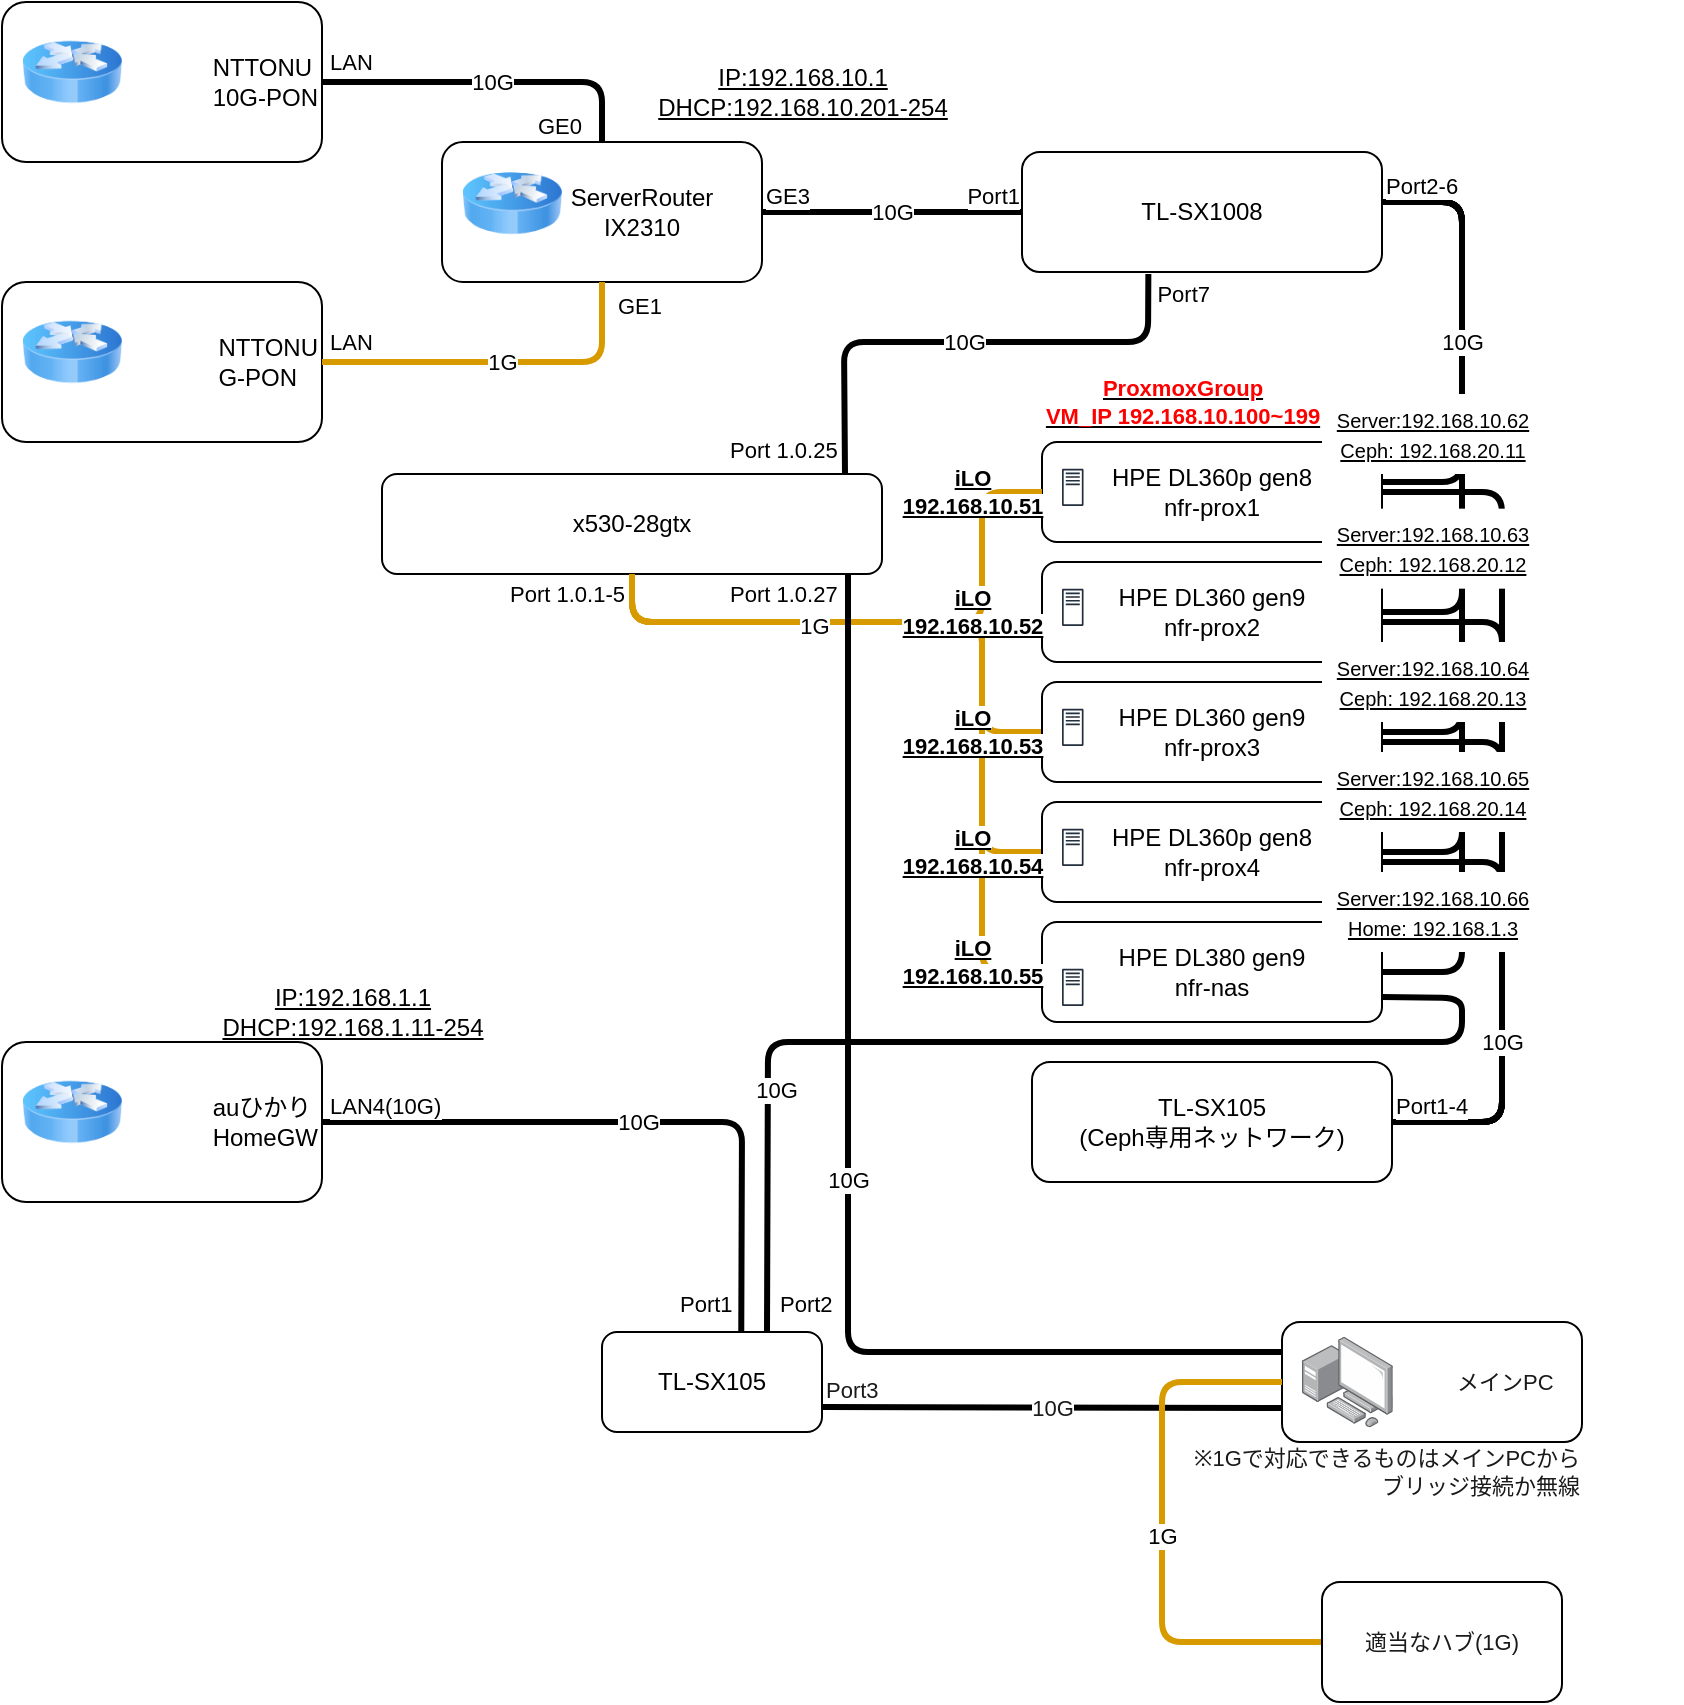 <mxfile version="18.0.2" type="github">
  <diagram id="IVtER8iOa4Ks5zT8WiCw" name="HomeNetwork">
    <mxGraphModel dx="493" dy="518" grid="1" gridSize="10" guides="1" tooltips="1" connect="1" arrows="1" fold="1" page="1" pageScale="1" pageWidth="827" pageHeight="1169" math="0" shadow="0">
      <root>
        <mxCell id="0" />
        <mxCell id="1" parent="0" />
        <mxCell id="cud8JSi5Q64nd5TMTgj2-10" value="" style="endArrow=none;html=1;rounded=1;strokeWidth=3;endFill=0;entryX=1;entryY=0.5;entryDx=0;entryDy=0;exitX=1;exitY=0.5;exitDx=0;exitDy=0;" parent="1" source="F0cyMqDmB0AHEjMqEv3i-40" target="cud8JSi5Q64nd5TMTgj2-1" edge="1">
          <mxGeometry relative="1" as="geometry">
            <mxPoint x="730" y="340" as="sourcePoint" />
            <mxPoint x="735" y="590" as="targetPoint" />
            <Array as="points">
              <mxPoint x="780" y="265" />
              <mxPoint x="780" y="580" />
            </Array>
          </mxGeometry>
        </mxCell>
        <mxCell id="cud8JSi5Q64nd5TMTgj2-9" value="" style="endArrow=none;html=1;rounded=1;strokeWidth=3;endFill=0;entryX=1;entryY=0.5;entryDx=0;entryDy=0;" parent="1" target="cud8JSi5Q64nd5TMTgj2-1" edge="1">
          <mxGeometry relative="1" as="geometry">
            <mxPoint x="720" y="330" as="sourcePoint" />
            <mxPoint x="740" y="590" as="targetPoint" />
            <Array as="points">
              <mxPoint x="780" y="330" />
              <mxPoint x="780" y="580" />
            </Array>
          </mxGeometry>
        </mxCell>
        <mxCell id="cud8JSi5Q64nd5TMTgj2-8" value="" style="endArrow=none;html=1;rounded=1;strokeWidth=3;endFill=0;" parent="1" edge="1">
          <mxGeometry relative="1" as="geometry">
            <mxPoint x="720" y="390" as="sourcePoint" />
            <mxPoint x="730" y="580" as="targetPoint" />
            <Array as="points">
              <mxPoint x="780" y="390" />
              <mxPoint x="780" y="580" />
            </Array>
          </mxGeometry>
        </mxCell>
        <mxCell id="cud8JSi5Q64nd5TMTgj2-7" value="" style="endArrow=none;html=1;rounded=1;strokeWidth=3;endFill=0;" parent="1" edge="1">
          <mxGeometry relative="1" as="geometry">
            <mxPoint x="720" y="450" as="sourcePoint" />
            <mxPoint x="730" y="580" as="targetPoint" />
            <Array as="points">
              <mxPoint x="780" y="450" />
              <mxPoint x="780" y="580" />
            </Array>
          </mxGeometry>
        </mxCell>
        <mxCell id="F0cyMqDmB0AHEjMqEv3i-119" value="" style="endArrow=none;html=1;rounded=1;strokeWidth=3;exitX=0.5;exitY=1;exitDx=0;exitDy=0;endFill=0;fillColor=#ffe6cc;strokeColor=#d79b00;entryX=0;entryY=0.5;entryDx=0;entryDy=0;" parent="1" source="F0cyMqDmB0AHEjMqEv3i-83" target="F0cyMqDmB0AHEjMqEv3i-52" edge="1">
          <mxGeometry relative="1" as="geometry">
            <mxPoint x="385" y="320" as="sourcePoint" />
            <mxPoint x="560.0" y="455" as="targetPoint" />
            <Array as="points">
              <mxPoint x="345" y="330" />
              <mxPoint x="520" y="330" />
              <mxPoint x="520" y="505" />
            </Array>
          </mxGeometry>
        </mxCell>
        <mxCell id="F0cyMqDmB0AHEjMqEv3i-118" value="" style="endArrow=none;html=1;rounded=1;strokeWidth=3;exitX=0.5;exitY=1;exitDx=0;exitDy=0;endFill=0;fillColor=#ffe6cc;strokeColor=#d79b00;entryX=0;entryY=0.5;entryDx=0;entryDy=0;" parent="1" source="F0cyMqDmB0AHEjMqEv3i-83" target="F0cyMqDmB0AHEjMqEv3i-49" edge="1">
          <mxGeometry relative="1" as="geometry">
            <mxPoint x="385" y="320" as="sourcePoint" />
            <mxPoint x="560.0" y="395" as="targetPoint" />
            <Array as="points">
              <mxPoint x="345" y="330" />
              <mxPoint x="520" y="330" />
              <mxPoint x="520" y="445" />
            </Array>
          </mxGeometry>
        </mxCell>
        <mxCell id="F0cyMqDmB0AHEjMqEv3i-113" value="" style="endArrow=none;html=1;rounded=1;strokeWidth=3;exitX=0.5;exitY=1;exitDx=0;exitDy=0;endFill=0;fillColor=#ffe6cc;strokeColor=#d79b00;entryX=0;entryY=0.5;entryDx=0;entryDy=0;" parent="1" source="F0cyMqDmB0AHEjMqEv3i-83" target="F0cyMqDmB0AHEjMqEv3i-46" edge="1">
          <mxGeometry relative="1" as="geometry">
            <mxPoint x="336" y="390" as="sourcePoint" />
            <mxPoint x="511.0" y="410" as="targetPoint" />
            <Array as="points">
              <mxPoint x="345" y="330" />
              <mxPoint x="520" y="330" />
              <mxPoint x="520" y="385" />
            </Array>
          </mxGeometry>
        </mxCell>
        <mxCell id="F0cyMqDmB0AHEjMqEv3i-4" value="" style="group" parent="1" vertex="1" connectable="0">
          <mxGeometry x="30" y="20" width="160" height="80" as="geometry" />
        </mxCell>
        <mxCell id="F0cyMqDmB0AHEjMqEv3i-3" value="&lt;div style=&quot;text-align: justify;&quot;&gt;&lt;span style=&quot;background-color: initial;&quot;&gt;NTTONU&lt;/span&gt;&lt;/div&gt;&lt;div style=&quot;text-align: justify;&quot;&gt;&lt;span style=&quot;background-color: initial;&quot;&gt;10G-PON&lt;/span&gt;&lt;/div&gt;" style="rounded=1;whiteSpace=wrap;html=1;align=right;" parent="F0cyMqDmB0AHEjMqEv3i-4" vertex="1">
          <mxGeometry width="160" height="80" as="geometry" />
        </mxCell>
        <mxCell id="F0cyMqDmB0AHEjMqEv3i-2" value="" style="image;html=1;image=img/lib/clip_art/networking/Router_Icon_128x128.png" parent="F0cyMqDmB0AHEjMqEv3i-4" vertex="1">
          <mxGeometry x="10" y="10" width="50" height="50" as="geometry" />
        </mxCell>
        <mxCell id="F0cyMqDmB0AHEjMqEv3i-5" value="" style="group" parent="1" vertex="1" connectable="0">
          <mxGeometry x="30" y="160" width="160" height="80" as="geometry" />
        </mxCell>
        <mxCell id="F0cyMqDmB0AHEjMqEv3i-6" value="&lt;div style=&quot;text-align: justify;&quot;&gt;&lt;span style=&quot;background-color: initial;&quot;&gt;NTTONU&lt;/span&gt;&lt;/div&gt;&lt;div style=&quot;text-align: justify;&quot;&gt;&lt;span style=&quot;background-color: initial;&quot;&gt;G-PON&lt;/span&gt;&lt;/div&gt;" style="rounded=1;whiteSpace=wrap;html=1;align=right;" parent="F0cyMqDmB0AHEjMqEv3i-5" vertex="1">
          <mxGeometry width="160" height="80" as="geometry" />
        </mxCell>
        <mxCell id="F0cyMqDmB0AHEjMqEv3i-7" value="" style="image;html=1;image=img/lib/clip_art/networking/Router_Icon_128x128.png" parent="F0cyMqDmB0AHEjMqEv3i-5" vertex="1">
          <mxGeometry x="10" y="10" width="50" height="50" as="geometry" />
        </mxCell>
        <mxCell id="F0cyMqDmB0AHEjMqEv3i-8" value="" style="group" parent="1" vertex="1" connectable="0">
          <mxGeometry x="250" y="90" width="160" height="70" as="geometry" />
        </mxCell>
        <mxCell id="F0cyMqDmB0AHEjMqEv3i-9" value="&lt;blockquote style=&quot;margin: 0 0 0 40px; border: none; padding: 0px;&quot;&gt;&lt;div style=&quot;&quot;&gt;&lt;span style=&quot;background-color: initial;&quot;&gt;ServerRouter&lt;/span&gt;&lt;/div&gt;&lt;div style=&quot;&quot;&gt;&lt;span style=&quot;background-color: initial;&quot;&gt;IX2310&lt;/span&gt;&lt;/div&gt;&lt;/blockquote&gt;" style="rounded=1;whiteSpace=wrap;html=1;align=center;" parent="F0cyMqDmB0AHEjMqEv3i-8" vertex="1">
          <mxGeometry width="160" height="70" as="geometry" />
        </mxCell>
        <mxCell id="F0cyMqDmB0AHEjMqEv3i-10" value="" style="image;html=1;image=img/lib/clip_art/networking/Router_Icon_128x128.png" parent="F0cyMqDmB0AHEjMqEv3i-8" vertex="1">
          <mxGeometry x="10" y="8.75" width="50" height="43.75" as="geometry" />
        </mxCell>
        <mxCell id="F0cyMqDmB0AHEjMqEv3i-18" value="" style="endArrow=none;html=1;rounded=1;strokeWidth=3;exitX=1;exitY=0.5;exitDx=0;exitDy=0;entryX=0.5;entryY=0;entryDx=0;entryDy=0;endFill=0;" parent="1" source="F0cyMqDmB0AHEjMqEv3i-3" target="F0cyMqDmB0AHEjMqEv3i-9" edge="1">
          <mxGeometry relative="1" as="geometry">
            <mxPoint x="200" y="60" as="sourcePoint" />
            <mxPoint x="360" y="60" as="targetPoint" />
            <Array as="points">
              <mxPoint x="330" y="60" />
            </Array>
          </mxGeometry>
        </mxCell>
        <mxCell id="F0cyMqDmB0AHEjMqEv3i-19" value="10G" style="edgeLabel;resizable=0;html=1;align=center;verticalAlign=middle;" parent="F0cyMqDmB0AHEjMqEv3i-18" connectable="0" vertex="1">
          <mxGeometry relative="1" as="geometry" />
        </mxCell>
        <mxCell id="F0cyMqDmB0AHEjMqEv3i-20" value="LAN" style="edgeLabel;resizable=0;html=1;align=left;verticalAlign=bottom;spacing=4;" parent="F0cyMqDmB0AHEjMqEv3i-18" connectable="0" vertex="1">
          <mxGeometry x="-1" relative="1" as="geometry" />
        </mxCell>
        <mxCell id="F0cyMqDmB0AHEjMqEv3i-21" value="GE0" style="edgeLabel;resizable=0;html=1;align=right;verticalAlign=bottom;" parent="F0cyMqDmB0AHEjMqEv3i-18" connectable="0" vertex="1">
          <mxGeometry x="1" relative="1" as="geometry">
            <mxPoint x="-10" as="offset" />
          </mxGeometry>
        </mxCell>
        <mxCell id="F0cyMqDmB0AHEjMqEv3i-22" value="" style="endArrow=none;html=1;rounded=1;strokeWidth=3;exitX=1;exitY=0.5;exitDx=0;exitDy=0;entryX=0.5;entryY=1;entryDx=0;entryDy=0;endFill=0;fillColor=#ffe6cc;strokeColor=#d79b00;" parent="1" target="F0cyMqDmB0AHEjMqEv3i-9" edge="1">
          <mxGeometry relative="1" as="geometry">
            <mxPoint x="190.0" y="200" as="sourcePoint" />
            <mxPoint x="330" y="230" as="targetPoint" />
            <Array as="points">
              <mxPoint x="330" y="200" />
            </Array>
          </mxGeometry>
        </mxCell>
        <mxCell id="F0cyMqDmB0AHEjMqEv3i-23" value="1G" style="edgeLabel;resizable=0;html=1;align=center;verticalAlign=middle;" parent="F0cyMqDmB0AHEjMqEv3i-22" connectable="0" vertex="1">
          <mxGeometry relative="1" as="geometry" />
        </mxCell>
        <mxCell id="F0cyMqDmB0AHEjMqEv3i-24" value="LAN" style="edgeLabel;resizable=0;html=1;align=left;verticalAlign=bottom;spacing=4;" parent="F0cyMqDmB0AHEjMqEv3i-22" connectable="0" vertex="1">
          <mxGeometry x="-1" relative="1" as="geometry" />
        </mxCell>
        <mxCell id="F0cyMqDmB0AHEjMqEv3i-25" value="GE1" style="edgeLabel;resizable=0;html=1;align=right;verticalAlign=bottom;" parent="F0cyMqDmB0AHEjMqEv3i-22" connectable="0" vertex="1">
          <mxGeometry x="1" relative="1" as="geometry">
            <mxPoint x="30" y="20" as="offset" />
          </mxGeometry>
        </mxCell>
        <mxCell id="F0cyMqDmB0AHEjMqEv3i-26" value="GE1" style="edgeLabel;resizable=0;html=1;align=right;verticalAlign=bottom;" parent="F0cyMqDmB0AHEjMqEv3i-22" connectable="0" vertex="1">
          <mxGeometry x="1" relative="1" as="geometry">
            <mxPoint x="30" y="20" as="offset" />
          </mxGeometry>
        </mxCell>
        <mxCell id="F0cyMqDmB0AHEjMqEv3i-27" value="" style="group" parent="1" vertex="1" connectable="0">
          <mxGeometry x="30" y="540" width="160" height="80" as="geometry" />
        </mxCell>
        <mxCell id="Cqdr3iPlKtyxnXz1tikr-1" value="" style="group" vertex="1" connectable="0" parent="F0cyMqDmB0AHEjMqEv3i-27">
          <mxGeometry width="160" height="80" as="geometry" />
        </mxCell>
        <mxCell id="F0cyMqDmB0AHEjMqEv3i-28" value="&lt;blockquote style=&quot;margin: 0 0 0 40px; border: none; padding: 0px;&quot;&gt;&lt;blockquote style=&quot;margin: 0 0 0 40px; border: none; padding: 0px;&quot;&gt;&lt;div style=&quot;text-align: justify;&quot;&gt;&lt;span style=&quot;background-color: initial;&quot;&gt;auひかり&lt;/span&gt;&lt;/div&gt;&lt;/blockquote&gt;&lt;blockquote style=&quot;margin: 0 0 0 40px; border: none; padding: 0px;&quot;&gt;&lt;div style=&quot;text-align: justify;&quot;&gt;&lt;span style=&quot;background-color: initial;&quot;&gt;HomeGW&lt;/span&gt;&lt;/div&gt;&lt;/blockquote&gt;&lt;/blockquote&gt;" style="rounded=1;whiteSpace=wrap;html=1;align=right;" parent="Cqdr3iPlKtyxnXz1tikr-1" vertex="1">
          <mxGeometry width="160" height="80" as="geometry" />
        </mxCell>
        <mxCell id="F0cyMqDmB0AHEjMqEv3i-29" value="" style="image;html=1;image=img/lib/clip_art/networking/Router_Icon_128x128.png" parent="Cqdr3iPlKtyxnXz1tikr-1" vertex="1">
          <mxGeometry x="10" y="10" width="50" height="50" as="geometry" />
        </mxCell>
        <mxCell id="F0cyMqDmB0AHEjMqEv3i-34" value="TL-SX1008" style="rounded=1;whiteSpace=wrap;html=1;" parent="1" vertex="1">
          <mxGeometry x="540" y="95" width="180" height="60" as="geometry" />
        </mxCell>
        <mxCell id="F0cyMqDmB0AHEjMqEv3i-35" value="" style="endArrow=none;html=1;rounded=1;strokeWidth=3;exitX=1;exitY=0.5;exitDx=0;exitDy=0;entryX=0;entryY=0.5;entryDx=0;entryDy=0;endFill=0;" parent="1" source="F0cyMqDmB0AHEjMqEv3i-9" target="F0cyMqDmB0AHEjMqEv3i-34" edge="1">
          <mxGeometry relative="1" as="geometry">
            <mxPoint x="344" y="185" as="sourcePoint" />
            <mxPoint x="484" y="215" as="targetPoint" />
            <Array as="points" />
          </mxGeometry>
        </mxCell>
        <mxCell id="F0cyMqDmB0AHEjMqEv3i-36" value="10G" style="edgeLabel;resizable=0;html=1;align=center;verticalAlign=middle;" parent="F0cyMqDmB0AHEjMqEv3i-35" connectable="0" vertex="1">
          <mxGeometry relative="1" as="geometry" />
        </mxCell>
        <mxCell id="F0cyMqDmB0AHEjMqEv3i-37" value="GE3" style="edgeLabel;resizable=0;html=1;align=left;verticalAlign=bottom;" parent="F0cyMqDmB0AHEjMqEv3i-35" connectable="0" vertex="1">
          <mxGeometry x="-1" relative="1" as="geometry" />
        </mxCell>
        <mxCell id="F0cyMqDmB0AHEjMqEv3i-38" value="Port1" style="edgeLabel;resizable=0;html=1;align=right;verticalAlign=bottom;" parent="F0cyMqDmB0AHEjMqEv3i-35" connectable="0" vertex="1">
          <mxGeometry x="1" relative="1" as="geometry">
            <mxPoint x="-1" as="offset" />
          </mxGeometry>
        </mxCell>
        <mxCell id="F0cyMqDmB0AHEjMqEv3i-41" value="" style="group" parent="1" vertex="1" connectable="0">
          <mxGeometry x="550" y="240" width="170" height="50" as="geometry" />
        </mxCell>
        <mxCell id="F0cyMqDmB0AHEjMqEv3i-40" value="HPE DL360p gen8&lt;br&gt;nfr-prox1" style="rounded=1;whiteSpace=wrap;html=1;" parent="F0cyMqDmB0AHEjMqEv3i-41" vertex="1">
          <mxGeometry width="170" height="50" as="geometry" />
        </mxCell>
        <mxCell id="F0cyMqDmB0AHEjMqEv3i-39" value="" style="sketch=0;outlineConnect=0;fontColor=#232F3E;gradientColor=none;fillColor=#232F3D;strokeColor=none;dashed=0;verticalLabelPosition=bottom;verticalAlign=top;align=center;html=1;fontSize=12;fontStyle=0;aspect=fixed;pointerEvents=1;shape=mxgraph.aws4.traditional_server;" parent="F0cyMqDmB0AHEjMqEv3i-41" vertex="1">
          <mxGeometry x="10" y="13.333" width="10.767" height="18.667" as="geometry" />
        </mxCell>
        <mxCell id="F0cyMqDmB0AHEjMqEv3i-42" value="" style="group" parent="1" vertex="1" connectable="0">
          <mxGeometry x="550" y="300" width="250" height="50" as="geometry" />
        </mxCell>
        <mxCell id="F0cyMqDmB0AHEjMqEv3i-43" value="HPE DL360 gen9&lt;br&gt;nfr-prox2" style="rounded=1;whiteSpace=wrap;html=1;" parent="F0cyMqDmB0AHEjMqEv3i-42" vertex="1">
          <mxGeometry width="170" height="50" as="geometry" />
        </mxCell>
        <mxCell id="F0cyMqDmB0AHEjMqEv3i-44" value="" style="sketch=0;outlineConnect=0;fontColor=#232F3E;gradientColor=none;fillColor=#232F3D;strokeColor=none;dashed=0;verticalLabelPosition=bottom;verticalAlign=top;align=center;html=1;fontSize=12;fontStyle=0;aspect=fixed;pointerEvents=1;shape=mxgraph.aws4.traditional_server;" parent="F0cyMqDmB0AHEjMqEv3i-42" vertex="1">
          <mxGeometry x="10" y="13.333" width="10.767" height="18.667" as="geometry" />
        </mxCell>
        <mxCell id="F0cyMqDmB0AHEjMqEv3i-45" value="" style="group" parent="1" vertex="1" connectable="0">
          <mxGeometry x="550" y="360" width="170" height="50" as="geometry" />
        </mxCell>
        <mxCell id="F0cyMqDmB0AHEjMqEv3i-46" value="HPE DL360 gen9&lt;br&gt;nfr-prox3" style="rounded=1;whiteSpace=wrap;html=1;" parent="F0cyMqDmB0AHEjMqEv3i-45" vertex="1">
          <mxGeometry width="170" height="50" as="geometry" />
        </mxCell>
        <mxCell id="F0cyMqDmB0AHEjMqEv3i-47" value="" style="sketch=0;outlineConnect=0;fontColor=#232F3E;gradientColor=none;fillColor=#232F3D;strokeColor=none;dashed=0;verticalLabelPosition=bottom;verticalAlign=top;align=center;html=1;fontSize=12;fontStyle=0;aspect=fixed;pointerEvents=1;shape=mxgraph.aws4.traditional_server;" parent="F0cyMqDmB0AHEjMqEv3i-45" vertex="1">
          <mxGeometry x="10" y="13.333" width="10.767" height="18.667" as="geometry" />
        </mxCell>
        <mxCell id="F0cyMqDmB0AHEjMqEv3i-48" value="" style="group" parent="1" vertex="1" connectable="0">
          <mxGeometry x="550" y="420" width="170" height="50" as="geometry" />
        </mxCell>
        <mxCell id="F0cyMqDmB0AHEjMqEv3i-49" value="HPE DL360p gen8&lt;br&gt;nfr-prox4" style="rounded=1;whiteSpace=wrap;html=1;" parent="F0cyMqDmB0AHEjMqEv3i-48" vertex="1">
          <mxGeometry width="170" height="50" as="geometry" />
        </mxCell>
        <mxCell id="F0cyMqDmB0AHEjMqEv3i-50" value="" style="sketch=0;outlineConnect=0;fontColor=#232F3E;gradientColor=none;fillColor=#232F3D;strokeColor=none;dashed=0;verticalLabelPosition=bottom;verticalAlign=top;align=center;html=1;fontSize=12;fontStyle=0;aspect=fixed;pointerEvents=1;shape=mxgraph.aws4.traditional_server;" parent="F0cyMqDmB0AHEjMqEv3i-48" vertex="1">
          <mxGeometry x="10" y="13.333" width="10.767" height="18.667" as="geometry" />
        </mxCell>
        <mxCell id="F0cyMqDmB0AHEjMqEv3i-75" value="" style="endArrow=none;html=1;rounded=1;strokeWidth=3;endFill=0;entryX=1;entryY=0.5;entryDx=0;entryDy=0;" parent="1" target="F0cyMqDmB0AHEjMqEv3i-43" edge="1">
          <mxGeometry relative="1" as="geometry">
            <mxPoint x="720" y="120" as="sourcePoint" />
            <mxPoint x="730" y="270" as="targetPoint" />
            <Array as="points">
              <mxPoint x="760" y="120" />
              <mxPoint x="760" y="325" />
            </Array>
          </mxGeometry>
        </mxCell>
        <mxCell id="F0cyMqDmB0AHEjMqEv3i-51" value="" style="group" parent="1" vertex="1" connectable="0">
          <mxGeometry x="550" y="490" width="170" height="50" as="geometry" />
        </mxCell>
        <mxCell id="F0cyMqDmB0AHEjMqEv3i-52" value="HPE DL380 gen9&lt;br&gt;nfr-nas" style="rounded=1;whiteSpace=wrap;html=1;" parent="F0cyMqDmB0AHEjMqEv3i-51" vertex="1">
          <mxGeometry y="-10" width="170" height="50" as="geometry" />
        </mxCell>
        <mxCell id="F0cyMqDmB0AHEjMqEv3i-53" value="" style="sketch=0;outlineConnect=0;fontColor=#232F3E;gradientColor=none;fillColor=#232F3D;strokeColor=none;dashed=0;verticalLabelPosition=bottom;verticalAlign=top;align=center;html=1;fontSize=12;fontStyle=0;aspect=fixed;pointerEvents=1;shape=mxgraph.aws4.traditional_server;" parent="F0cyMqDmB0AHEjMqEv3i-51" vertex="1">
          <mxGeometry x="10" y="13.333" width="10.767" height="18.667" as="geometry" />
        </mxCell>
        <mxCell id="F0cyMqDmB0AHEjMqEv3i-78" value="" style="endArrow=none;html=1;rounded=1;strokeWidth=3;endFill=0;entryX=1;entryY=0.5;entryDx=0;entryDy=0;" parent="1" target="F0cyMqDmB0AHEjMqEv3i-46" edge="1">
          <mxGeometry relative="1" as="geometry">
            <mxPoint x="720" y="120" as="sourcePoint" />
            <mxPoint x="730" y="335" as="targetPoint" />
            <Array as="points">
              <mxPoint x="760" y="120" />
              <mxPoint x="760" y="385" />
            </Array>
          </mxGeometry>
        </mxCell>
        <mxCell id="F0cyMqDmB0AHEjMqEv3i-79" value="" style="endArrow=none;html=1;rounded=1;strokeWidth=3;endFill=0;entryX=1;entryY=0.5;entryDx=0;entryDy=0;" parent="1" target="F0cyMqDmB0AHEjMqEv3i-49" edge="1">
          <mxGeometry relative="1" as="geometry">
            <mxPoint x="720" y="120" as="sourcePoint" />
            <mxPoint x="730" y="395" as="targetPoint" />
            <Array as="points">
              <mxPoint x="760" y="120" />
              <mxPoint x="760" y="445" />
            </Array>
          </mxGeometry>
        </mxCell>
        <mxCell id="F0cyMqDmB0AHEjMqEv3i-80" value="" style="endArrow=none;html=1;rounded=1;strokeWidth=3;endFill=0;entryX=1;entryY=0.5;entryDx=0;entryDy=0;" parent="1" target="F0cyMqDmB0AHEjMqEv3i-52" edge="1">
          <mxGeometry relative="1" as="geometry">
            <mxPoint x="720" y="120" as="sourcePoint" />
            <mxPoint x="730" y="455" as="targetPoint" />
            <Array as="points">
              <mxPoint x="760" y="120" />
              <mxPoint x="760" y="505" />
            </Array>
          </mxGeometry>
        </mxCell>
        <mxCell id="F0cyMqDmB0AHEjMqEv3i-72" value="" style="endArrow=none;html=1;rounded=1;strokeWidth=3;endFill=0;" parent="1" edge="1">
          <mxGeometry relative="1" as="geometry">
            <mxPoint x="720" y="120" as="sourcePoint" />
            <mxPoint x="720" y="260" as="targetPoint" />
            <Array as="points">
              <mxPoint x="760" y="120" />
              <mxPoint x="760" y="260" />
            </Array>
          </mxGeometry>
        </mxCell>
        <mxCell id="F0cyMqDmB0AHEjMqEv3i-74" value="Port2-6" style="edgeLabel;resizable=0;html=1;align=left;verticalAlign=bottom;" parent="F0cyMqDmB0AHEjMqEv3i-72" connectable="0" vertex="1">
          <mxGeometry x="-1" relative="1" as="geometry" />
        </mxCell>
        <mxCell id="F0cyMqDmB0AHEjMqEv3i-81" value="10G" style="edgeLabel;resizable=0;html=1;align=center;verticalAlign=middle;labelBorderColor=none;labelBackgroundColor=default;" parent="F0cyMqDmB0AHEjMqEv3i-72" connectable="0" vertex="1">
          <mxGeometry relative="1" as="geometry">
            <mxPoint as="offset" />
          </mxGeometry>
        </mxCell>
        <mxCell id="F0cyMqDmB0AHEjMqEv3i-83" value="x530-28gtx" style="rounded=1;whiteSpace=wrap;html=1;labelBackgroundColor=default;labelBorderColor=none;" parent="1" vertex="1">
          <mxGeometry x="220" y="256.0" width="250" height="50" as="geometry" />
        </mxCell>
        <mxCell id="F0cyMqDmB0AHEjMqEv3i-84" value="" style="endArrow=none;html=1;rounded=1;strokeWidth=3;entryX=0.351;entryY=1.016;entryDx=0;entryDy=0;endFill=0;entryPerimeter=0;exitX=0.926;exitY=0.003;exitDx=0;exitDy=0;exitPerimeter=0;" parent="1" source="F0cyMqDmB0AHEjMqEv3i-83" target="F0cyMqDmB0AHEjMqEv3i-34" edge="1">
          <mxGeometry relative="1" as="geometry">
            <mxPoint x="450" y="260" as="sourcePoint" />
            <mxPoint x="560" y="190" as="targetPoint" />
            <Array as="points">
              <mxPoint x="451" y="190" />
              <mxPoint x="603" y="190" />
            </Array>
          </mxGeometry>
        </mxCell>
        <mxCell id="F0cyMqDmB0AHEjMqEv3i-85" value="10G" style="edgeLabel;resizable=0;html=1;align=center;verticalAlign=middle;" parent="F0cyMqDmB0AHEjMqEv3i-84" connectable="0" vertex="1">
          <mxGeometry relative="1" as="geometry" />
        </mxCell>
        <mxCell id="F0cyMqDmB0AHEjMqEv3i-86" value="Port 1.0.25" style="edgeLabel;resizable=0;html=1;align=left;verticalAlign=bottom;spacing=0;spacingLeft=3;" parent="F0cyMqDmB0AHEjMqEv3i-84" connectable="0" vertex="1">
          <mxGeometry x="-1" relative="1" as="geometry">
            <mxPoint x="-61" y="-6" as="offset" />
          </mxGeometry>
        </mxCell>
        <mxCell id="F0cyMqDmB0AHEjMqEv3i-87" value="Port7" style="edgeLabel;resizable=0;html=1;align=right;verticalAlign=bottom;spacing=-2;" parent="F0cyMqDmB0AHEjMqEv3i-84" connectable="0" vertex="1">
          <mxGeometry x="1" relative="1" as="geometry">
            <mxPoint x="27" y="14" as="offset" />
          </mxGeometry>
        </mxCell>
        <mxCell id="F0cyMqDmB0AHEjMqEv3i-93" value="" style="endArrow=none;html=1;rounded=1;strokeWidth=3;exitX=0.5;exitY=1;exitDx=0;exitDy=0;endFill=0;fillColor=#ffe6cc;strokeColor=#d79b00;" parent="1" source="F0cyMqDmB0AHEjMqEv3i-83" edge="1">
          <mxGeometry relative="1" as="geometry">
            <mxPoint x="385" y="320" as="sourcePoint" />
            <mxPoint x="550" y="330" as="targetPoint" />
            <Array as="points">
              <mxPoint x="345" y="330" />
              <mxPoint x="520" y="330" />
            </Array>
          </mxGeometry>
        </mxCell>
        <mxCell id="F0cyMqDmB0AHEjMqEv3i-95" value="Port 1.0.1-5" style="edgeLabel;resizable=0;html=1;align=left;verticalAlign=bottom;spacing=4;" parent="F0cyMqDmB0AHEjMqEv3i-93" connectable="0" vertex="1">
          <mxGeometry x="-1" relative="1" as="geometry">
            <mxPoint x="-65" y="20" as="offset" />
          </mxGeometry>
        </mxCell>
        <mxCell id="F0cyMqDmB0AHEjMqEv3i-89" value="" style="endArrow=none;html=1;rounded=1;strokeWidth=3;exitX=0.5;exitY=1;exitDx=0;exitDy=0;entryX=0;entryY=0.5;entryDx=0;entryDy=0;endFill=0;fillColor=#ffe6cc;strokeColor=#d79b00;" parent="1" source="F0cyMqDmB0AHEjMqEv3i-83" target="F0cyMqDmB0AHEjMqEv3i-40" edge="1">
          <mxGeometry relative="1" as="geometry">
            <mxPoint x="400" y="420" as="sourcePoint" />
            <mxPoint x="524.43" y="315.31" as="targetPoint" />
            <Array as="points">
              <mxPoint x="345" y="330" />
              <mxPoint x="520" y="330" />
              <mxPoint x="520" y="265" />
            </Array>
          </mxGeometry>
        </mxCell>
        <mxCell id="F0cyMqDmB0AHEjMqEv3i-90" value="1G" style="edgeLabel;resizable=0;html=1;align=center;verticalAlign=middle;" parent="F0cyMqDmB0AHEjMqEv3i-89" connectable="0" vertex="1">
          <mxGeometry relative="1" as="geometry">
            <mxPoint x="-32" y="2" as="offset" />
          </mxGeometry>
        </mxCell>
        <mxCell id="F0cyMqDmB0AHEjMqEv3i-96" value="&lt;span style=&quot;background-color: rgb(255, 255, 255);&quot;&gt;iLO&lt;br&gt;192.168.10.51&lt;/span&gt;" style="text;html=1;align=center;verticalAlign=middle;resizable=0;points=[];autosize=1;strokeColor=none;fillColor=none;labelBackgroundColor=none;fontSize=11;fontStyle=5;spacing=2;spacingTop=0;" parent="1" vertex="1">
          <mxGeometry x="470" y="245" width="90" height="40" as="geometry" />
        </mxCell>
        <mxCell id="F0cyMqDmB0AHEjMqEv3i-101" value="&lt;u style=&quot;background-color: rgb(255, 255, 255);&quot;&gt;iLO&lt;br&gt;192.168.10.52&lt;/u&gt;" style="text;html=1;align=center;verticalAlign=middle;resizable=0;points=[];autosize=1;strokeColor=none;fillColor=none;labelBackgroundColor=none;fontSize=11;fontStyle=1;spacing=2;spacingTop=0;" parent="1" vertex="1">
          <mxGeometry x="470" y="305" width="90" height="40" as="geometry" />
        </mxCell>
        <mxCell id="F0cyMqDmB0AHEjMqEv3i-117" value="&lt;u style=&quot;background-color: rgb(255, 255, 255);&quot;&gt;iLO&lt;br&gt;192.168.10.53&lt;/u&gt;" style="text;html=1;align=center;verticalAlign=middle;resizable=0;points=[];autosize=1;strokeColor=none;fillColor=none;labelBackgroundColor=none;fontSize=11;fontStyle=1;spacing=2;spacingTop=0;" parent="1" vertex="1">
          <mxGeometry x="470" y="365" width="90" height="40" as="geometry" />
        </mxCell>
        <mxCell id="F0cyMqDmB0AHEjMqEv3i-120" value="&lt;span style=&quot;background-color: rgb(255, 255, 255);&quot;&gt;&lt;u&gt;iLO&lt;br&gt;192.168.10.54&lt;/u&gt;&lt;/span&gt;" style="text;html=1;align=center;verticalAlign=middle;resizable=0;points=[];autosize=1;strokeColor=none;fillColor=none;labelBackgroundColor=none;fontSize=11;fontStyle=1;spacing=2;spacingTop=0;" parent="1" vertex="1">
          <mxGeometry x="470" y="425" width="90" height="40" as="geometry" />
        </mxCell>
        <mxCell id="F0cyMqDmB0AHEjMqEv3i-125" value="&lt;u style=&quot;background-color: rgb(255, 255, 255);&quot;&gt;iLO&lt;br&gt;192.168.10.55&lt;/u&gt;" style="text;html=1;align=center;verticalAlign=middle;resizable=0;points=[];autosize=1;strokeColor=none;fillColor=none;labelBackgroundColor=none;fontSize=11;fontStyle=1;spacing=2;spacingTop=0;" parent="1" vertex="1">
          <mxGeometry x="470" y="480" width="90" height="40" as="geometry" />
        </mxCell>
        <mxCell id="cud8JSi5Q64nd5TMTgj2-1" value="TL-SX105&lt;br&gt;(Ceph専用ネットワーク)" style="rounded=1;whiteSpace=wrap;html=1;" parent="1" vertex="1">
          <mxGeometry x="545" y="550" width="180" height="60" as="geometry" />
        </mxCell>
        <mxCell id="cud8JSi5Q64nd5TMTgj2-3" value="&lt;u&gt;IP:192.168.10.1&lt;br&gt;DHCP:192.168.10.201-254&lt;/u&gt;" style="text;html=1;align=center;verticalAlign=middle;resizable=0;points=[];autosize=1;strokeColor=none;fillColor=none;" parent="1" vertex="1">
          <mxGeometry x="350" y="50" width="160" height="30" as="geometry" />
        </mxCell>
        <mxCell id="cud8JSi5Q64nd5TMTgj2-4" value="" style="endArrow=none;html=1;rounded=1;strokeWidth=3;endFill=0;exitX=1;exitY=0.5;exitDx=0;exitDy=0;" parent="1" source="cud8JSi5Q64nd5TMTgj2-1" edge="1">
          <mxGeometry relative="1" as="geometry">
            <mxPoint x="750" y="320" as="sourcePoint" />
            <mxPoint x="780" y="509" as="targetPoint" />
            <Array as="points">
              <mxPoint x="780" y="580" />
              <mxPoint x="780" y="509" />
            </Array>
          </mxGeometry>
        </mxCell>
        <mxCell id="cud8JSi5Q64nd5TMTgj2-5" value="Port1-4" style="edgeLabel;resizable=0;html=1;align=left;verticalAlign=bottom;" parent="cud8JSi5Q64nd5TMTgj2-4" connectable="0" vertex="1">
          <mxGeometry x="-1" relative="1" as="geometry" />
        </mxCell>
        <mxCell id="cud8JSi5Q64nd5TMTgj2-6" value="10G" style="edgeLabel;resizable=0;html=1;align=center;verticalAlign=middle;labelBorderColor=none;labelBackgroundColor=default;" parent="cud8JSi5Q64nd5TMTgj2-4" connectable="0" vertex="1">
          <mxGeometry relative="1" as="geometry">
            <mxPoint y="-32" as="offset" />
          </mxGeometry>
        </mxCell>
        <mxCell id="cud8JSi5Q64nd5TMTgj2-13" value="&lt;font size=&quot;1&quot;&gt;&lt;u style=&quot;&quot;&gt;&lt;span style=&quot;background-color: rgb(255, 255, 255);&quot;&gt;Server:192.168.10.62&lt;br&gt;Ceph: 192.168.20.11&lt;/span&gt;&lt;br&gt;&lt;/u&gt;&lt;/font&gt;" style="text;html=1;align=center;verticalAlign=middle;resizable=0;points=[];autosize=1;strokeColor=none;fillColor=default;" parent="1" vertex="1">
          <mxGeometry x="690" y="216" width="110" height="40" as="geometry" />
        </mxCell>
        <mxCell id="cud8JSi5Q64nd5TMTgj2-15" value="&lt;font size=&quot;1&quot;&gt;&lt;u style=&quot;&quot;&gt;&lt;span style=&quot;background-color: rgb(255, 255, 255);&quot;&gt;Server:192.168.10.63&lt;br&gt;Ceph: 192.168.20.12&lt;/span&gt;&lt;br&gt;&lt;/u&gt;&lt;/font&gt;" style="text;html=1;align=center;verticalAlign=middle;resizable=0;points=[];autosize=1;strokeColor=none;fillColor=default;" parent="1" vertex="1">
          <mxGeometry x="690" y="273.33" width="110" height="40" as="geometry" />
        </mxCell>
        <mxCell id="cud8JSi5Q64nd5TMTgj2-16" value="&lt;font size=&quot;1&quot;&gt;&lt;u style=&quot;&quot;&gt;&lt;span style=&quot;background-color: rgb(255, 255, 255);&quot;&gt;Server:192.168.10.64&lt;br&gt;Ceph: 192.168.20.13&lt;/span&gt;&lt;br&gt;&lt;/u&gt;&lt;/font&gt;" style="text;html=1;align=center;verticalAlign=middle;resizable=0;points=[];autosize=1;strokeColor=none;fillColor=default;" parent="1" vertex="1">
          <mxGeometry x="690" y="340" width="110" height="40" as="geometry" />
        </mxCell>
        <mxCell id="cud8JSi5Q64nd5TMTgj2-17" value="&lt;font size=&quot;1&quot;&gt;&lt;u style=&quot;&quot;&gt;&lt;span style=&quot;background-color: rgb(255, 255, 255);&quot;&gt;Server:192.168.10.65&lt;br&gt;Ceph: 192.168.20.14&lt;/span&gt;&lt;br&gt;&lt;/u&gt;&lt;/font&gt;" style="text;html=1;align=center;verticalAlign=middle;resizable=0;points=[];autosize=1;strokeColor=none;fillColor=default;" parent="1" vertex="1">
          <mxGeometry x="690" y="395" width="110" height="40" as="geometry" />
        </mxCell>
        <mxCell id="cud8JSi5Q64nd5TMTgj2-18" value="&lt;font size=&quot;1&quot;&gt;&lt;u style=&quot;&quot;&gt;&lt;span style=&quot;background-color: rgb(255, 255, 255);&quot;&gt;Server:192.168.10.66&lt;br&gt;Home: 192.168.1.3&lt;/span&gt;&lt;br&gt;&lt;/u&gt;&lt;/font&gt;" style="text;html=1;align=center;verticalAlign=middle;resizable=0;points=[];autosize=1;strokeColor=none;fillColor=default;" parent="1" vertex="1">
          <mxGeometry x="690" y="455" width="110" height="40" as="geometry" />
        </mxCell>
        <mxCell id="cud8JSi5Q64nd5TMTgj2-19" value="&lt;b&gt;&lt;u&gt;&lt;font color=&quot;#ff0000&quot; style=&quot;background-color: rgb(255, 255, 255);&quot;&gt;ProxmoxGroup&lt;br&gt;VM_IP 192.168.10.100~199&lt;/font&gt;&lt;/u&gt;&lt;/b&gt;" style="text;html=1;align=center;verticalAlign=middle;resizable=0;points=[];autosize=1;strokeColor=none;fillColor=none;fontSize=11;fontColor=none;" parent="1" vertex="1">
          <mxGeometry x="545" y="205" width="150" height="30" as="geometry" />
        </mxCell>
        <mxCell id="cud8JSi5Q64nd5TMTgj2-37" value="" style="group" parent="1" vertex="1" connectable="0">
          <mxGeometry x="670" y="680" width="200" height="60" as="geometry" />
        </mxCell>
        <mxCell id="cud8JSi5Q64nd5TMTgj2-36" value="&lt;div style=&quot;text-align: justify;&quot;&gt;&lt;span style=&quot;color: rgb(26, 26, 26);&quot;&gt;メインPC&amp;nbsp; &amp;nbsp;&amp;nbsp;&lt;/span&gt;&lt;/div&gt;" style="rounded=1;whiteSpace=wrap;html=1;labelBackgroundColor=#FFFFFF;fontSize=11;fontColor=#FF0000;fillColor=default;align=right;" parent="cud8JSi5Q64nd5TMTgj2-37" vertex="1">
          <mxGeometry width="150" height="60" as="geometry" />
        </mxCell>
        <mxCell id="cud8JSi5Q64nd5TMTgj2-35" value="" style="points=[];aspect=fixed;html=1;align=center;shadow=0;dashed=0;image;image=img/lib/allied_telesis/computer_and_terminals/Personal_Computer_with_Server.svg;labelBackgroundColor=#FFFFFF;fontSize=11;fontColor=#FF0000;fillColor=default;" parent="cud8JSi5Q64nd5TMTgj2-37" vertex="1">
          <mxGeometry x="10" y="7.3" width="45.4" height="45.4" as="geometry" />
        </mxCell>
        <mxCell id="cud8JSi5Q64nd5TMTgj2-38" value="" style="endArrow=none;html=1;rounded=1;strokeWidth=3;endFill=0;exitX=0.932;exitY=0.991;exitDx=0;exitDy=0;exitPerimeter=0;entryX=0;entryY=0.25;entryDx=0;entryDy=0;" parent="1" source="F0cyMqDmB0AHEjMqEv3i-83" target="cud8JSi5Q64nd5TMTgj2-36" edge="1">
          <mxGeometry relative="1" as="geometry">
            <mxPoint x="269.66" y="526.29" as="sourcePoint" />
            <mxPoint x="450" y="600" as="targetPoint" />
            <Array as="points">
              <mxPoint x="453" y="695" />
            </Array>
          </mxGeometry>
        </mxCell>
        <mxCell id="cud8JSi5Q64nd5TMTgj2-39" value="10G" style="edgeLabel;resizable=0;html=1;align=center;verticalAlign=middle;" parent="cud8JSi5Q64nd5TMTgj2-38" connectable="0" vertex="1">
          <mxGeometry relative="1" as="geometry" />
        </mxCell>
        <mxCell id="cud8JSi5Q64nd5TMTgj2-40" value="Port 1.0.27" style="edgeLabel;resizable=0;html=1;align=left;verticalAlign=bottom;spacing=7;spacingLeft=-3;" parent="cud8JSi5Q64nd5TMTgj2-38" connectable="0" vertex="1">
          <mxGeometry x="-1" relative="1" as="geometry">
            <mxPoint x="-63" y="24" as="offset" />
          </mxGeometry>
        </mxCell>
        <mxCell id="cud8JSi5Q64nd5TMTgj2-42" value="TL-SX105" style="rounded=1;whiteSpace=wrap;html=1;" parent="1" vertex="1">
          <mxGeometry x="330" y="685" width="110" height="50" as="geometry" />
        </mxCell>
        <mxCell id="cud8JSi5Q64nd5TMTgj2-43" value="" style="endArrow=none;html=1;rounded=1;strokeWidth=3;endFill=0;entryX=1;entryY=0.75;entryDx=0;entryDy=0;exitX=0.75;exitY=0;exitDx=0;exitDy=0;" parent="1" source="cud8JSi5Q64nd5TMTgj2-42" target="F0cyMqDmB0AHEjMqEv3i-52" edge="1">
          <mxGeometry relative="1" as="geometry">
            <mxPoint x="730" y="540" as="sourcePoint" />
            <mxPoint x="730" y="515" as="targetPoint" />
            <Array as="points">
              <mxPoint x="413" y="540" />
              <mxPoint x="760" y="540" />
              <mxPoint x="760" y="518" />
            </Array>
          </mxGeometry>
        </mxCell>
        <mxCell id="cud8JSi5Q64nd5TMTgj2-45" value="" style="endArrow=none;html=1;rounded=1;strokeWidth=3;endFill=0;entryX=0.633;entryY=0.008;entryDx=0;entryDy=0;entryPerimeter=0;" parent="1" target="cud8JSi5Q64nd5TMTgj2-42" edge="1">
          <mxGeometry relative="1" as="geometry">
            <mxPoint x="190" y="580" as="sourcePoint" />
            <mxPoint x="410" y="680" as="targetPoint" />
            <Array as="points">
              <mxPoint x="400" y="580" />
            </Array>
          </mxGeometry>
        </mxCell>
        <mxCell id="cud8JSi5Q64nd5TMTgj2-46" value="10G" style="edgeLabel;resizable=0;html=1;align=center;verticalAlign=middle;" parent="cud8JSi5Q64nd5TMTgj2-45" connectable="0" vertex="1">
          <mxGeometry relative="1" as="geometry" />
        </mxCell>
        <mxCell id="cud8JSi5Q64nd5TMTgj2-47" value="LAN4(10G)" style="edgeLabel;resizable=0;html=1;align=left;verticalAlign=bottom;spacing=7;spacingLeft=-3;" parent="cud8JSi5Q64nd5TMTgj2-45" connectable="0" vertex="1">
          <mxGeometry x="-1" relative="1" as="geometry">
            <mxPoint y="5" as="offset" />
          </mxGeometry>
        </mxCell>
        <mxCell id="cud8JSi5Q64nd5TMTgj2-48" value="Port1" style="edgeLabel;resizable=0;html=1;align=left;verticalAlign=bottom;spacing=3;spacingLeft=6;" parent="1" connectable="0" vertex="1">
          <mxGeometry x="360" y="680" as="geometry" />
        </mxCell>
        <mxCell id="cud8JSi5Q64nd5TMTgj2-49" value="Port2" style="edgeLabel;resizable=0;html=1;align=left;verticalAlign=bottom;spacing=3;spacingLeft=6;" parent="1" connectable="0" vertex="1">
          <mxGeometry x="410" y="680" as="geometry" />
        </mxCell>
        <mxCell id="cud8JSi5Q64nd5TMTgj2-50" value="10G" style="edgeLabel;resizable=0;html=1;align=center;verticalAlign=middle;" parent="1" connectable="0" vertex="1">
          <mxGeometry x="360" y="590" as="geometry">
            <mxPoint x="57" y="-26" as="offset" />
          </mxGeometry>
        </mxCell>
        <mxCell id="cud8JSi5Q64nd5TMTgj2-51" value="" style="endArrow=none;html=1;rounded=0;fontSize=11;fontColor=#1A1A1A;exitX=1;exitY=0.75;exitDx=0;exitDy=0;endFill=0;strokeWidth=3;" parent="1" source="cud8JSi5Q64nd5TMTgj2-42" edge="1">
          <mxGeometry relative="1" as="geometry">
            <mxPoint x="450" y="740" as="sourcePoint" />
            <mxPoint x="670" y="723" as="targetPoint" />
          </mxGeometry>
        </mxCell>
        <mxCell id="cud8JSi5Q64nd5TMTgj2-52" value="10G" style="edgeLabel;resizable=0;html=1;align=center;verticalAlign=middle;labelBackgroundColor=#FFFFFF;fontSize=11;fontColor=#1A1A1A;fillColor=default;" parent="cud8JSi5Q64nd5TMTgj2-51" connectable="0" vertex="1">
          <mxGeometry relative="1" as="geometry" />
        </mxCell>
        <mxCell id="cud8JSi5Q64nd5TMTgj2-53" value="Port3" style="edgeLabel;resizable=0;html=1;align=left;verticalAlign=bottom;labelBackgroundColor=#FFFFFF;fontSize=11;fontColor=#1A1A1A;fillColor=default;" parent="cud8JSi5Q64nd5TMTgj2-51" connectable="0" vertex="1">
          <mxGeometry x="-1" relative="1" as="geometry" />
        </mxCell>
        <mxCell id="cud8JSi5Q64nd5TMTgj2-55" value="※1Gで対応できるものはメインPCから&lt;br&gt;ブリッジ接続か無線" style="text;html=1;align=right;verticalAlign=middle;resizable=0;points=[];autosize=1;strokeColor=none;fillColor=none;fontSize=11;fontColor=#1A1A1A;" parent="1" vertex="1">
          <mxGeometry x="610" y="740" width="210" height="30" as="geometry" />
        </mxCell>
        <mxCell id="cud8JSi5Q64nd5TMTgj2-56" value="" style="endArrow=none;html=1;rounded=1;strokeWidth=3;entryX=0;entryY=0.5;entryDx=0;entryDy=0;endFill=0;fillColor=#ffe6cc;strokeColor=#d79b00;exitX=0;exitY=0.5;exitDx=0;exitDy=0;" parent="1" source="cud8JSi5Q64nd5TMTgj2-58" target="cud8JSi5Q64nd5TMTgj2-36" edge="1">
          <mxGeometry relative="1" as="geometry">
            <mxPoint x="690" y="910" as="sourcePoint" />
            <mxPoint x="610" y="850" as="targetPoint" />
            <Array as="points">
              <mxPoint x="610" y="840" />
              <mxPoint x="610" y="710" />
            </Array>
          </mxGeometry>
        </mxCell>
        <mxCell id="cud8JSi5Q64nd5TMTgj2-57" value="1G" style="edgeLabel;resizable=0;html=1;align=center;verticalAlign=middle;" parent="cud8JSi5Q64nd5TMTgj2-56" connectable="0" vertex="1">
          <mxGeometry relative="1" as="geometry">
            <mxPoint y="2" as="offset" />
          </mxGeometry>
        </mxCell>
        <mxCell id="cud8JSi5Q64nd5TMTgj2-58" value="適当なハブ(1G)&lt;br&gt;" style="rounded=1;whiteSpace=wrap;html=1;labelBackgroundColor=#FFFFFF;fontSize=11;fontColor=#1A1A1A;fillColor=default;" parent="1" vertex="1">
          <mxGeometry x="690" y="810" width="120" height="60" as="geometry" />
        </mxCell>
        <mxCell id="cud8JSi5Q64nd5TMTgj2-59" value="&lt;u&gt;IP:192.168.1.1&lt;br&gt;DHCP:192.168.1.11-254&lt;/u&gt;" style="text;html=1;align=center;verticalAlign=middle;resizable=0;points=[];autosize=1;strokeColor=none;fillColor=none;" parent="1" vertex="1">
          <mxGeometry x="130" y="510" width="150" height="30" as="geometry" />
        </mxCell>
      </root>
    </mxGraphModel>
  </diagram>
</mxfile>
